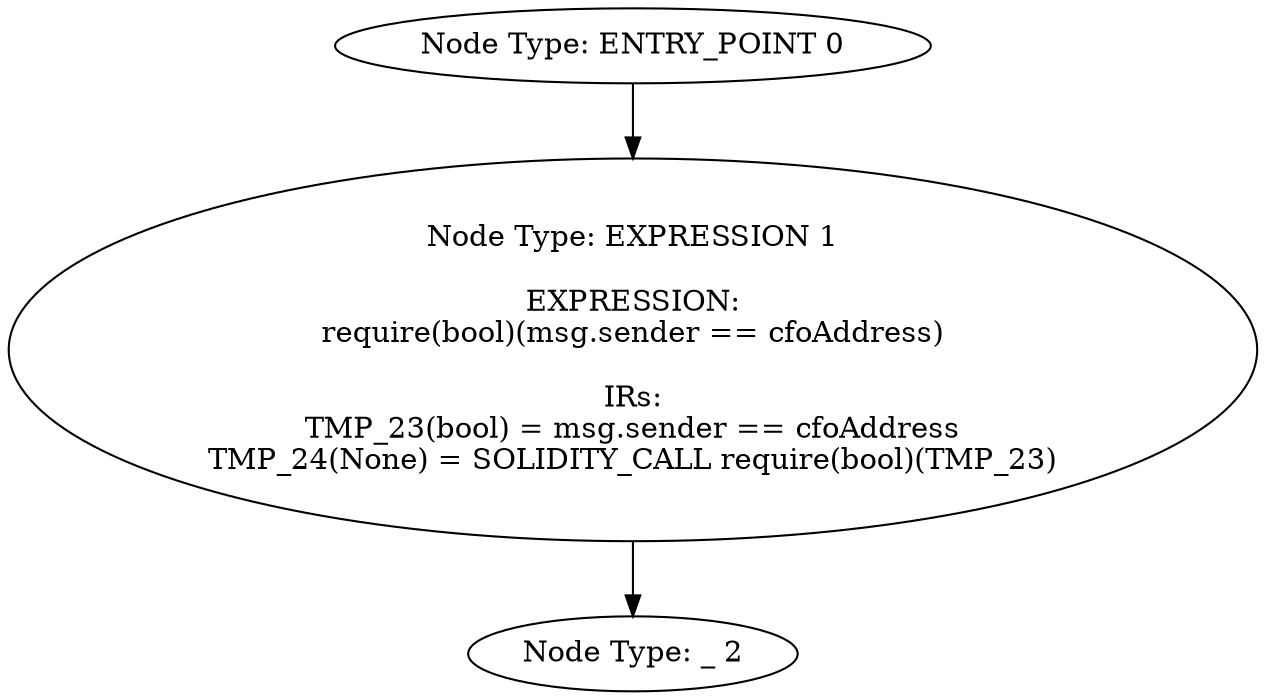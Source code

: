 digraph{
0[label="Node Type: ENTRY_POINT 0
"];
0->1;
1[label="Node Type: EXPRESSION 1

EXPRESSION:
require(bool)(msg.sender == cfoAddress)

IRs:
TMP_23(bool) = msg.sender == cfoAddress
TMP_24(None) = SOLIDITY_CALL require(bool)(TMP_23)"];
1->2;
2[label="Node Type: _ 2
"];
}
